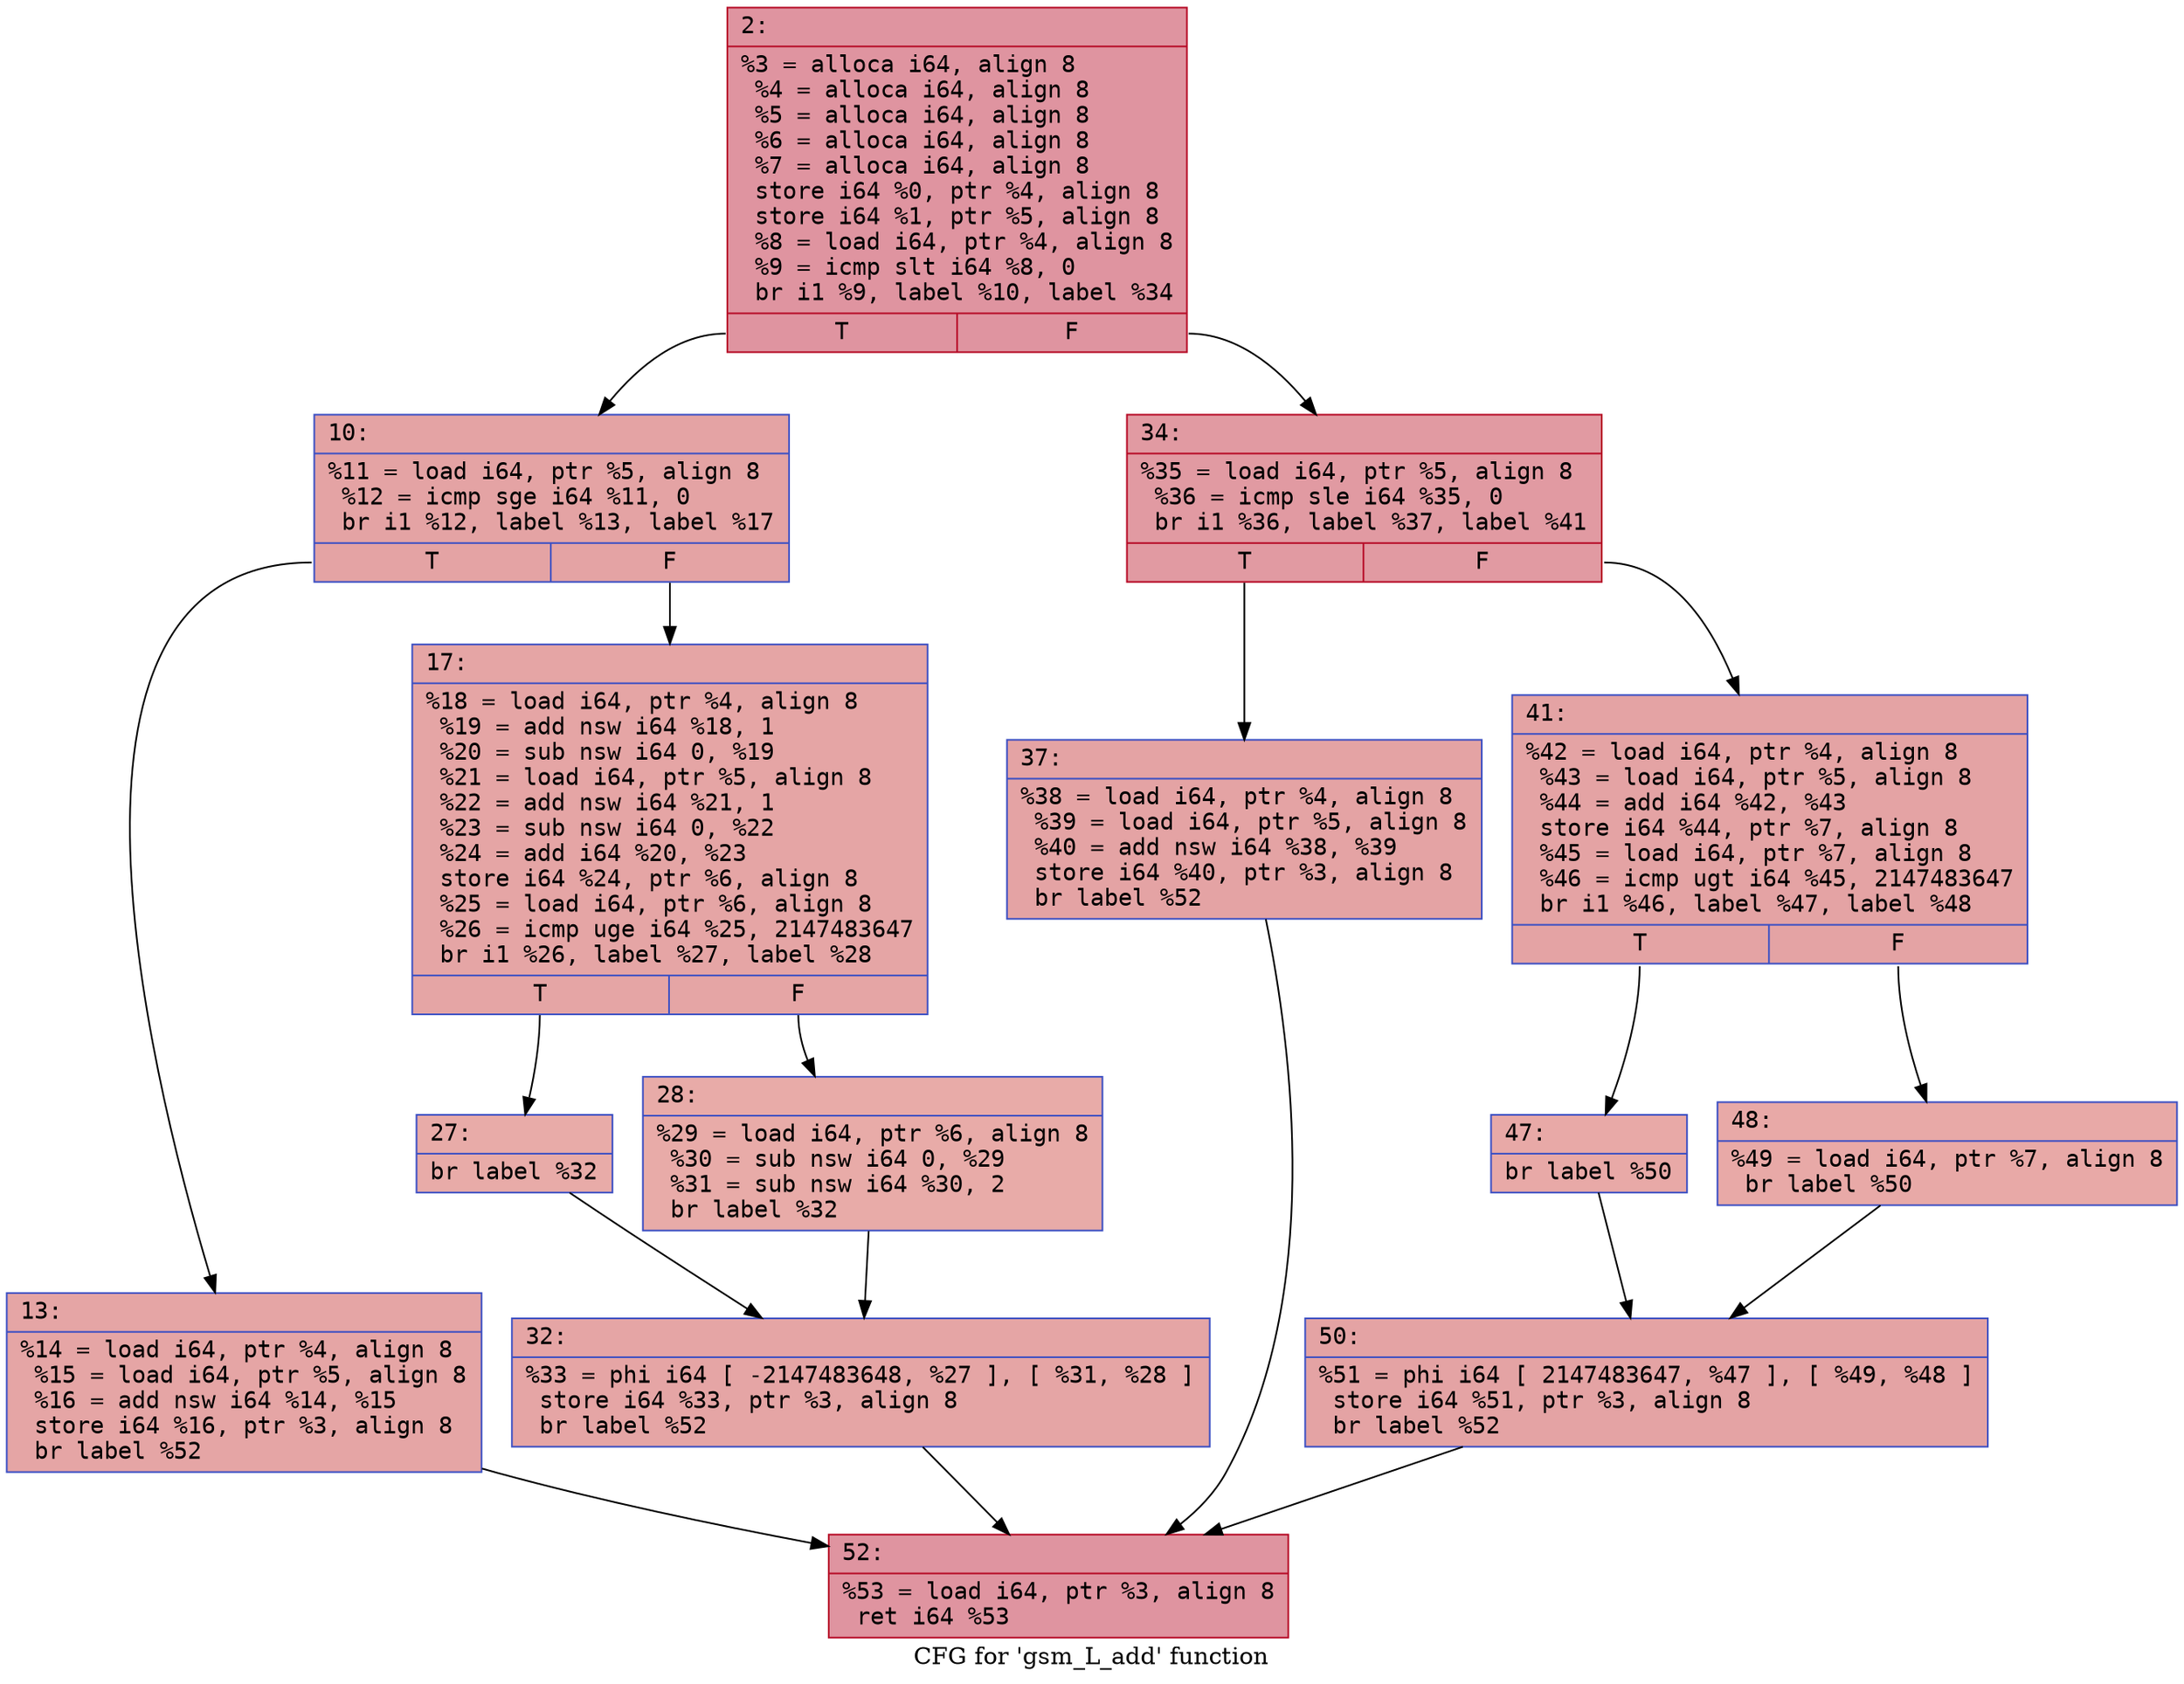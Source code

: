 digraph "CFG for 'gsm_L_add' function" {
	label="CFG for 'gsm_L_add' function";

	Node0x60000256b070 [shape=record,color="#b70d28ff", style=filled, fillcolor="#b70d2870" fontname="Courier",label="{2:\l|  %3 = alloca i64, align 8\l  %4 = alloca i64, align 8\l  %5 = alloca i64, align 8\l  %6 = alloca i64, align 8\l  %7 = alloca i64, align 8\l  store i64 %0, ptr %4, align 8\l  store i64 %1, ptr %5, align 8\l  %8 = load i64, ptr %4, align 8\l  %9 = icmp slt i64 %8, 0\l  br i1 %9, label %10, label %34\l|{<s0>T|<s1>F}}"];
	Node0x60000256b070:s0 -> Node0x60000256b110[tooltip="2 -> 10\nProbability 37.50%" ];
	Node0x60000256b070:s1 -> Node0x60000256b2f0[tooltip="2 -> 34\nProbability 62.50%" ];
	Node0x60000256b110 [shape=record,color="#3d50c3ff", style=filled, fillcolor="#c32e3170" fontname="Courier",label="{10:\l|  %11 = load i64, ptr %5, align 8\l  %12 = icmp sge i64 %11, 0\l  br i1 %12, label %13, label %17\l|{<s0>T|<s1>F}}"];
	Node0x60000256b110:s0 -> Node0x60000256b160[tooltip="10 -> 13\nProbability 50.00%" ];
	Node0x60000256b110:s1 -> Node0x60000256b1b0[tooltip="10 -> 17\nProbability 50.00%" ];
	Node0x60000256b160 [shape=record,color="#3d50c3ff", style=filled, fillcolor="#c5333470" fontname="Courier",label="{13:\l|  %14 = load i64, ptr %4, align 8\l  %15 = load i64, ptr %5, align 8\l  %16 = add nsw i64 %14, %15\l  store i64 %16, ptr %3, align 8\l  br label %52\l}"];
	Node0x60000256b160 -> Node0x60000256b4d0[tooltip="13 -> 52\nProbability 100.00%" ];
	Node0x60000256b1b0 [shape=record,color="#3d50c3ff", style=filled, fillcolor="#c5333470" fontname="Courier",label="{17:\l|  %18 = load i64, ptr %4, align 8\l  %19 = add nsw i64 %18, 1\l  %20 = sub nsw i64 0, %19\l  %21 = load i64, ptr %5, align 8\l  %22 = add nsw i64 %21, 1\l  %23 = sub nsw i64 0, %22\l  %24 = add i64 %20, %23\l  store i64 %24, ptr %6, align 8\l  %25 = load i64, ptr %6, align 8\l  %26 = icmp uge i64 %25, 2147483647\l  br i1 %26, label %27, label %28\l|{<s0>T|<s1>F}}"];
	Node0x60000256b1b0:s0 -> Node0x60000256b200[tooltip="17 -> 27\nProbability 50.00%" ];
	Node0x60000256b1b0:s1 -> Node0x60000256b250[tooltip="17 -> 28\nProbability 50.00%" ];
	Node0x60000256b200 [shape=record,color="#3d50c3ff", style=filled, fillcolor="#cc403a70" fontname="Courier",label="{27:\l|  br label %32\l}"];
	Node0x60000256b200 -> Node0x60000256b2a0[tooltip="27 -> 32\nProbability 100.00%" ];
	Node0x60000256b250 [shape=record,color="#3d50c3ff", style=filled, fillcolor="#cc403a70" fontname="Courier",label="{28:\l|  %29 = load i64, ptr %6, align 8\l  %30 = sub nsw i64 0, %29\l  %31 = sub nsw i64 %30, 2\l  br label %32\l}"];
	Node0x60000256b250 -> Node0x60000256b2a0[tooltip="28 -> 32\nProbability 100.00%" ];
	Node0x60000256b2a0 [shape=record,color="#3d50c3ff", style=filled, fillcolor="#c5333470" fontname="Courier",label="{32:\l|  %33 = phi i64 [ -2147483648, %27 ], [ %31, %28 ]\l  store i64 %33, ptr %3, align 8\l  br label %52\l}"];
	Node0x60000256b2a0 -> Node0x60000256b4d0[tooltip="32 -> 52\nProbability 100.00%" ];
	Node0x60000256b2f0 [shape=record,color="#b70d28ff", style=filled, fillcolor="#bb1b2c70" fontname="Courier",label="{34:\l|  %35 = load i64, ptr %5, align 8\l  %36 = icmp sle i64 %35, 0\l  br i1 %36, label %37, label %41\l|{<s0>T|<s1>F}}"];
	Node0x60000256b2f0:s0 -> Node0x60000256b340[tooltip="34 -> 37\nProbability 50.00%" ];
	Node0x60000256b2f0:s1 -> Node0x60000256b390[tooltip="34 -> 41\nProbability 50.00%" ];
	Node0x60000256b340 [shape=record,color="#3d50c3ff", style=filled, fillcolor="#c32e3170" fontname="Courier",label="{37:\l|  %38 = load i64, ptr %4, align 8\l  %39 = load i64, ptr %5, align 8\l  %40 = add nsw i64 %38, %39\l  store i64 %40, ptr %3, align 8\l  br label %52\l}"];
	Node0x60000256b340 -> Node0x60000256b4d0[tooltip="37 -> 52\nProbability 100.00%" ];
	Node0x60000256b390 [shape=record,color="#3d50c3ff", style=filled, fillcolor="#c32e3170" fontname="Courier",label="{41:\l|  %42 = load i64, ptr %4, align 8\l  %43 = load i64, ptr %5, align 8\l  %44 = add i64 %42, %43\l  store i64 %44, ptr %7, align 8\l  %45 = load i64, ptr %7, align 8\l  %46 = icmp ugt i64 %45, 2147483647\l  br i1 %46, label %47, label %48\l|{<s0>T|<s1>F}}"];
	Node0x60000256b390:s0 -> Node0x60000256b3e0[tooltip="41 -> 47\nProbability 50.00%" ];
	Node0x60000256b390:s1 -> Node0x60000256b430[tooltip="41 -> 48\nProbability 50.00%" ];
	Node0x60000256b3e0 [shape=record,color="#3d50c3ff", style=filled, fillcolor="#ca3b3770" fontname="Courier",label="{47:\l|  br label %50\l}"];
	Node0x60000256b3e0 -> Node0x60000256b480[tooltip="47 -> 50\nProbability 100.00%" ];
	Node0x60000256b430 [shape=record,color="#3d50c3ff", style=filled, fillcolor="#ca3b3770" fontname="Courier",label="{48:\l|  %49 = load i64, ptr %7, align 8\l  br label %50\l}"];
	Node0x60000256b430 -> Node0x60000256b480[tooltip="48 -> 50\nProbability 100.00%" ];
	Node0x60000256b480 [shape=record,color="#3d50c3ff", style=filled, fillcolor="#c32e3170" fontname="Courier",label="{50:\l|  %51 = phi i64 [ 2147483647, %47 ], [ %49, %48 ]\l  store i64 %51, ptr %3, align 8\l  br label %52\l}"];
	Node0x60000256b480 -> Node0x60000256b4d0[tooltip="50 -> 52\nProbability 100.00%" ];
	Node0x60000256b4d0 [shape=record,color="#b70d28ff", style=filled, fillcolor="#b70d2870" fontname="Courier",label="{52:\l|  %53 = load i64, ptr %3, align 8\l  ret i64 %53\l}"];
}
